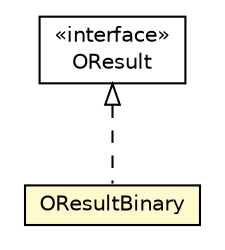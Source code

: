 #!/usr/local/bin/dot
#
# Class diagram 
# Generated by UMLGraph version R5_6-24-gf6e263 (http://www.umlgraph.org/)
#

digraph G {
	edge [fontname="Helvetica",fontsize=10,labelfontname="Helvetica",labelfontsize=10];
	node [fontname="Helvetica",fontsize=10,shape=plaintext];
	nodesep=0.25;
	ranksep=0.5;
	// com.orientechnologies.orient.core.sql.executor.OResult
	c5586620 [label=<<table title="com.orientechnologies.orient.core.sql.executor.OResult" border="0" cellborder="1" cellspacing="0" cellpadding="2" port="p" href="../../../../sql/executor/OResult.html">
		<tr><td><table border="0" cellspacing="0" cellpadding="1">
<tr><td align="center" balign="center"> &#171;interface&#187; </td></tr>
<tr><td align="center" balign="center"> OResult </td></tr>
		</table></td></tr>
		</table>>, URL="../../../../sql/executor/OResult.html", fontname="Helvetica", fontcolor="black", fontsize=10.0];
	// com.orientechnologies.orient.core.serialization.serializer.record.binary.OResultBinary
	c5586740 [label=<<table title="com.orientechnologies.orient.core.serialization.serializer.record.binary.OResultBinary" border="0" cellborder="1" cellspacing="0" cellpadding="2" port="p" bgcolor="lemonChiffon" href="./OResultBinary.html">
		<tr><td><table border="0" cellspacing="0" cellpadding="1">
<tr><td align="center" balign="center"> OResultBinary </td></tr>
		</table></td></tr>
		</table>>, URL="./OResultBinary.html", fontname="Helvetica", fontcolor="black", fontsize=10.0];
	//com.orientechnologies.orient.core.serialization.serializer.record.binary.OResultBinary implements com.orientechnologies.orient.core.sql.executor.OResult
	c5586620:p -> c5586740:p [dir=back,arrowtail=empty,style=dashed];
}

